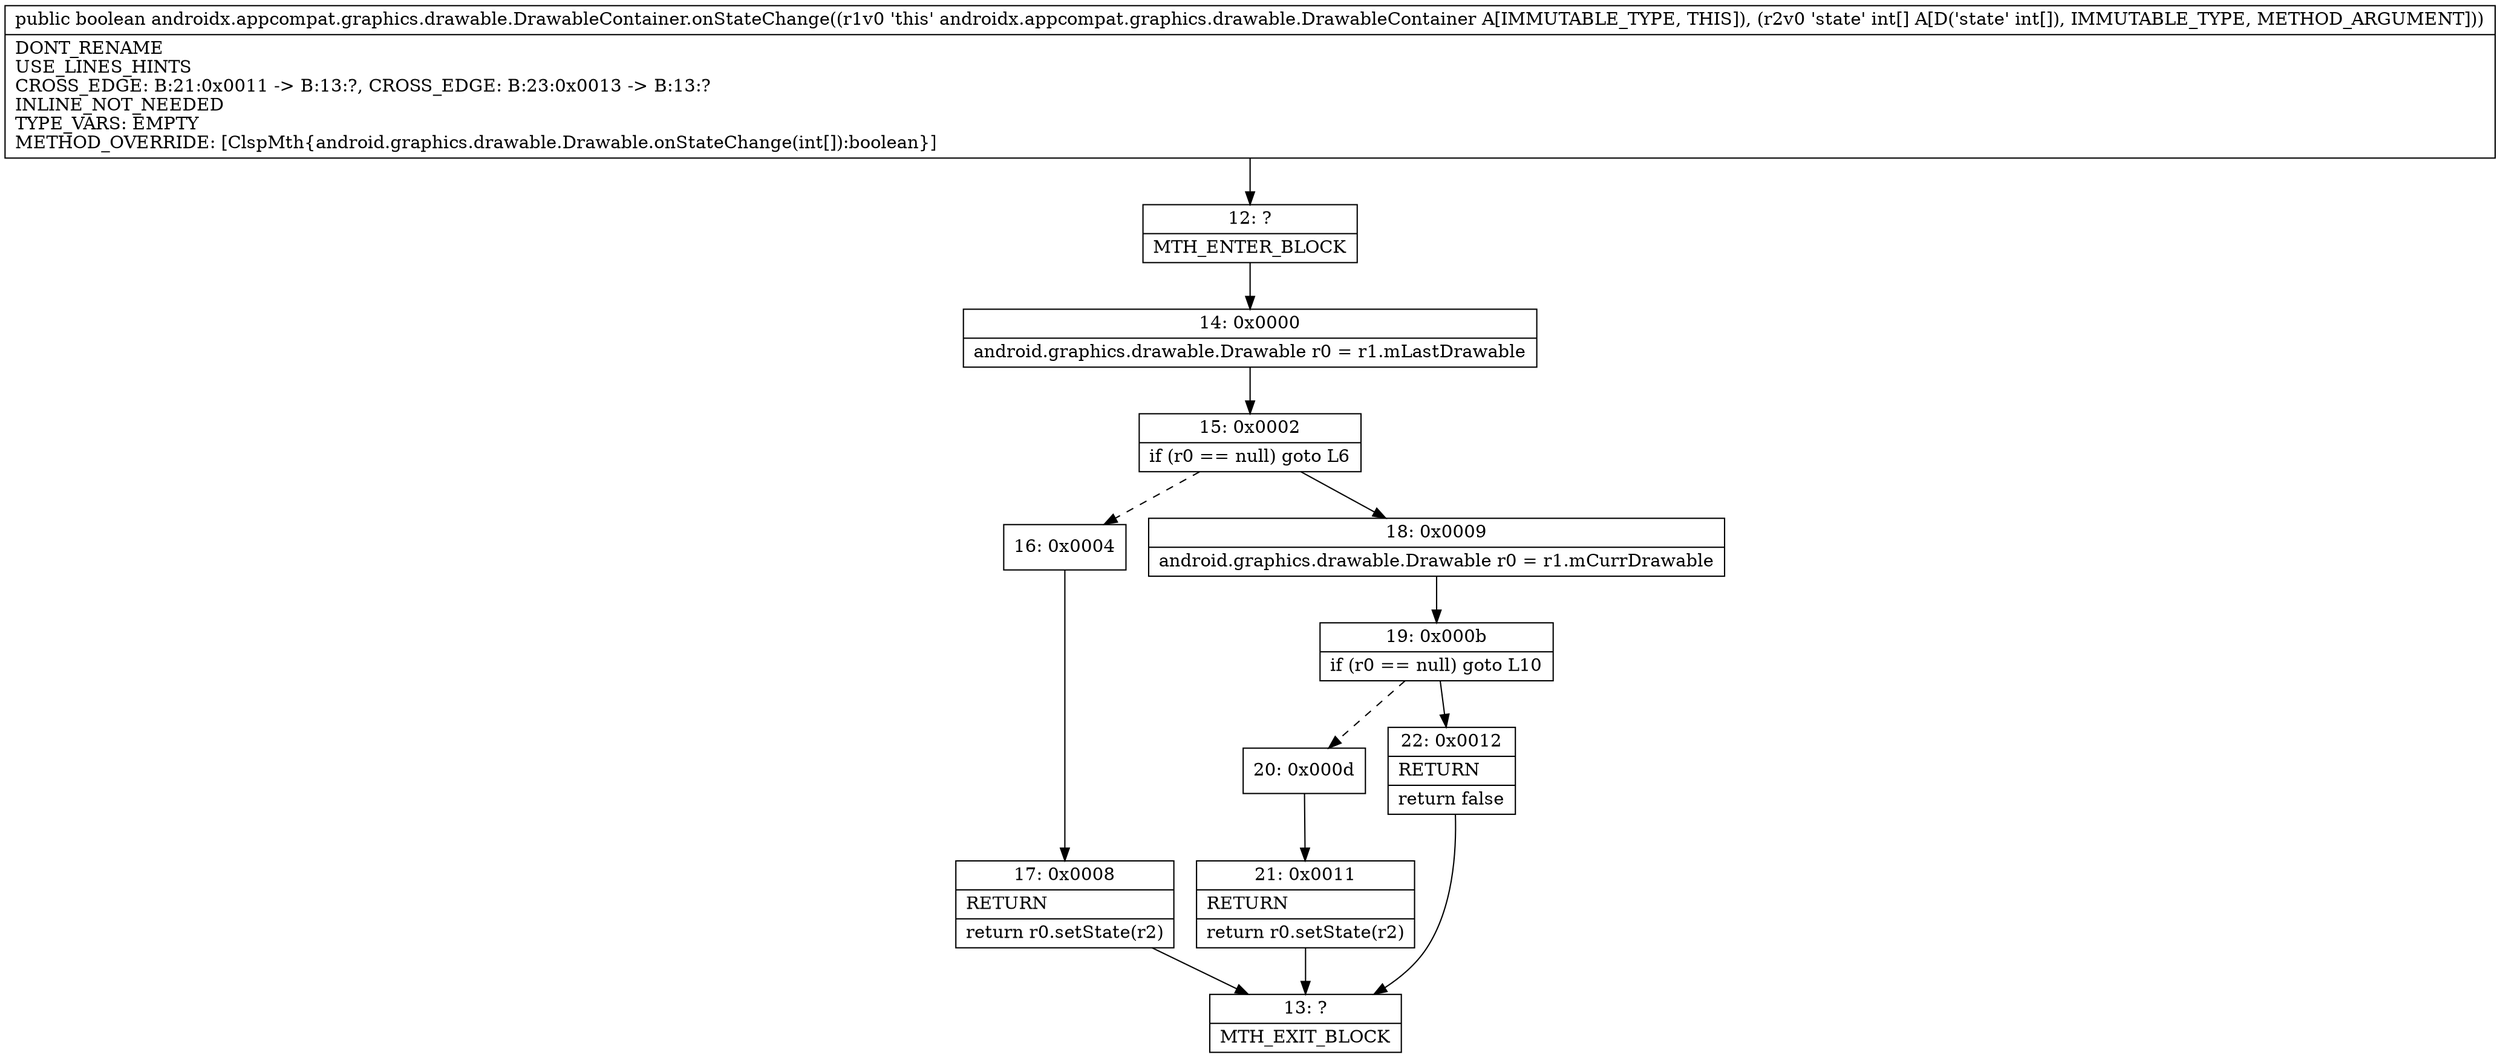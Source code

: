 digraph "CFG forandroidx.appcompat.graphics.drawable.DrawableContainer.onStateChange([I)Z" {
Node_12 [shape=record,label="{12\:\ ?|MTH_ENTER_BLOCK\l}"];
Node_14 [shape=record,label="{14\:\ 0x0000|android.graphics.drawable.Drawable r0 = r1.mLastDrawable\l}"];
Node_15 [shape=record,label="{15\:\ 0x0002|if (r0 == null) goto L6\l}"];
Node_16 [shape=record,label="{16\:\ 0x0004}"];
Node_17 [shape=record,label="{17\:\ 0x0008|RETURN\l|return r0.setState(r2)\l}"];
Node_13 [shape=record,label="{13\:\ ?|MTH_EXIT_BLOCK\l}"];
Node_18 [shape=record,label="{18\:\ 0x0009|android.graphics.drawable.Drawable r0 = r1.mCurrDrawable\l}"];
Node_19 [shape=record,label="{19\:\ 0x000b|if (r0 == null) goto L10\l}"];
Node_20 [shape=record,label="{20\:\ 0x000d}"];
Node_21 [shape=record,label="{21\:\ 0x0011|RETURN\l|return r0.setState(r2)\l}"];
Node_22 [shape=record,label="{22\:\ 0x0012|RETURN\l|return false\l}"];
MethodNode[shape=record,label="{public boolean androidx.appcompat.graphics.drawable.DrawableContainer.onStateChange((r1v0 'this' androidx.appcompat.graphics.drawable.DrawableContainer A[IMMUTABLE_TYPE, THIS]), (r2v0 'state' int[] A[D('state' int[]), IMMUTABLE_TYPE, METHOD_ARGUMENT]))  | DONT_RENAME\lUSE_LINES_HINTS\lCROSS_EDGE: B:21:0x0011 \-\> B:13:?, CROSS_EDGE: B:23:0x0013 \-\> B:13:?\lINLINE_NOT_NEEDED\lTYPE_VARS: EMPTY\lMETHOD_OVERRIDE: [ClspMth\{android.graphics.drawable.Drawable.onStateChange(int[]):boolean\}]\l}"];
MethodNode -> Node_12;Node_12 -> Node_14;
Node_14 -> Node_15;
Node_15 -> Node_16[style=dashed];
Node_15 -> Node_18;
Node_16 -> Node_17;
Node_17 -> Node_13;
Node_18 -> Node_19;
Node_19 -> Node_20[style=dashed];
Node_19 -> Node_22;
Node_20 -> Node_21;
Node_21 -> Node_13;
Node_22 -> Node_13;
}

